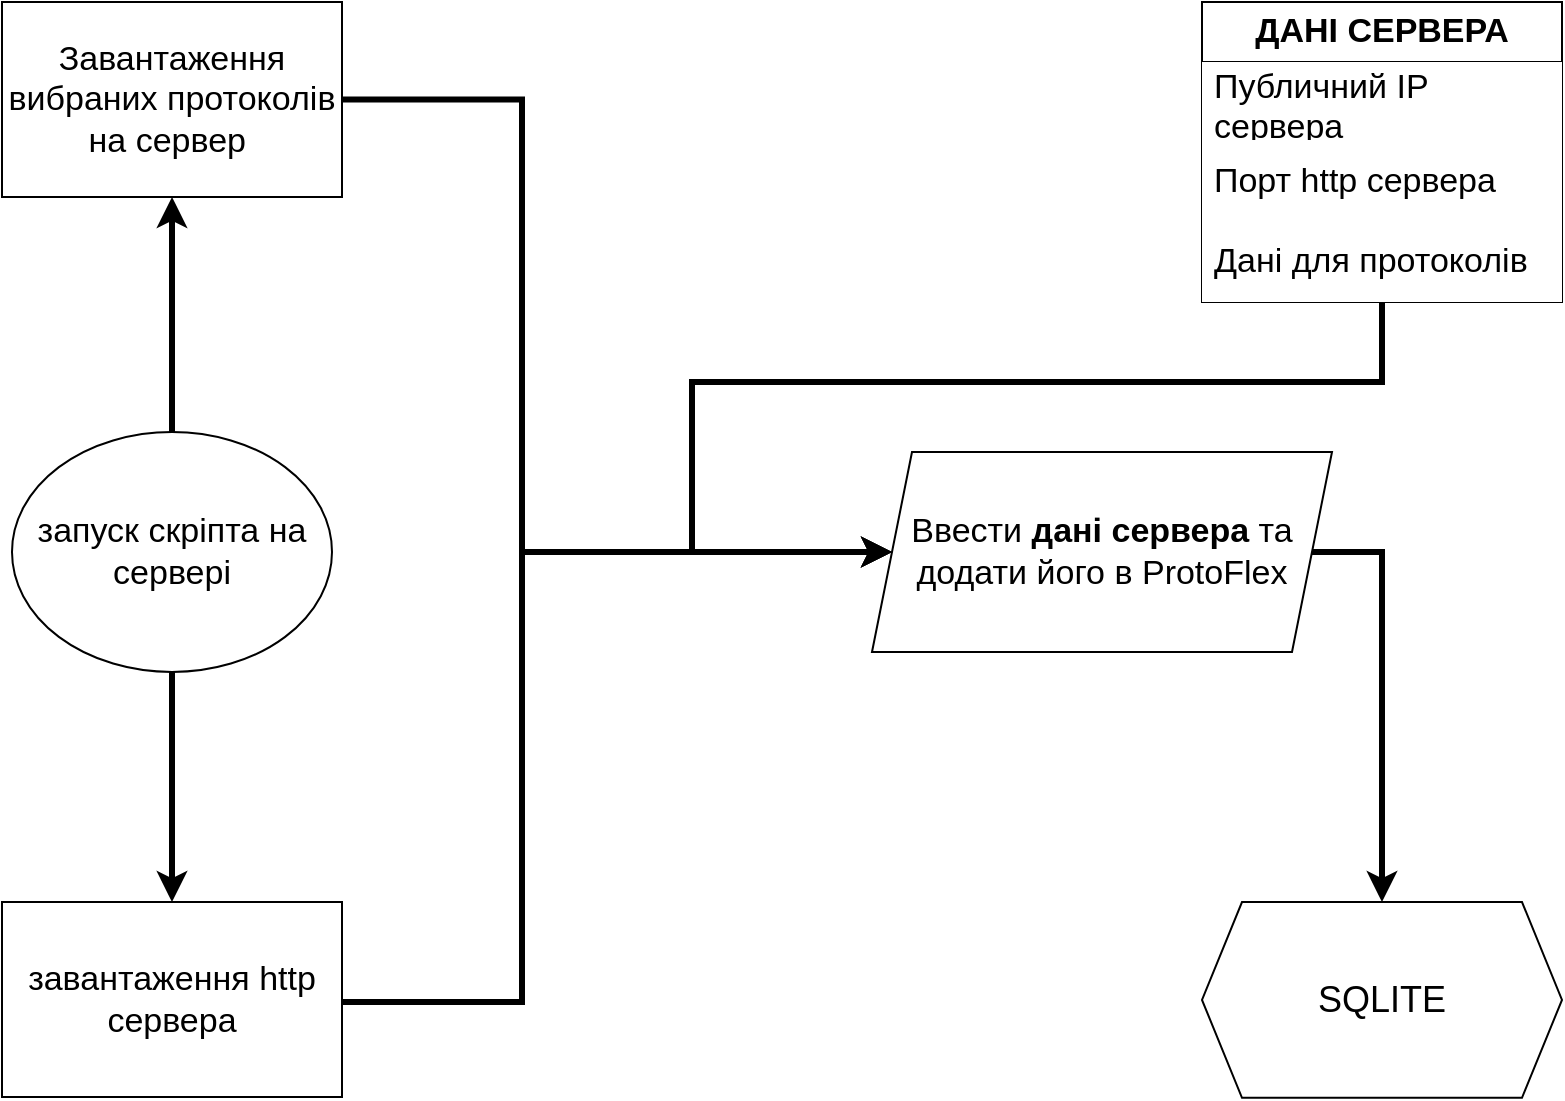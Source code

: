 <mxfile version="24.7.17">
  <diagram id="C5RBs43oDa-KdzZeNtuy" name="Page-1">
    <mxGraphModel dx="2383" dy="1447" grid="1" gridSize="10" guides="1" tooltips="1" connect="1" arrows="1" fold="1" page="1" pageScale="1" pageWidth="827" pageHeight="1169" math="0" shadow="0">
      <root>
        <mxCell id="WIyWlLk6GJQsqaUBKTNV-0" />
        <mxCell id="WIyWlLk6GJQsqaUBKTNV-1" parent="WIyWlLk6GJQsqaUBKTNV-0" />
        <mxCell id="WIyWlLk6GJQsqaUBKTNV-2" value="" style="rounded=0;html=1;jettySize=auto;orthogonalLoop=1;fontSize=11;endArrow=block;endFill=0;endSize=8;strokeWidth=1;shadow=0;labelBackgroundColor=none;edgeStyle=orthogonalEdgeStyle;" parent="WIyWlLk6GJQsqaUBKTNV-1" target="WIyWlLk6GJQsqaUBKTNV-6" edge="1">
          <mxGeometry relative="1" as="geometry">
            <mxPoint x="130" y="230" as="sourcePoint" />
          </mxGeometry>
        </mxCell>
        <mxCell id="WIyWlLk6GJQsqaUBKTNV-4" value="Yes" style="rounded=0;html=1;jettySize=auto;orthogonalLoop=1;fontSize=11;endArrow=block;endFill=0;endSize=8;strokeWidth=1;shadow=0;labelBackgroundColor=none;edgeStyle=orthogonalEdgeStyle;" parent="WIyWlLk6GJQsqaUBKTNV-1" target="WIyWlLk6GJQsqaUBKTNV-10" edge="1">
          <mxGeometry y="20" relative="1" as="geometry">
            <mxPoint as="offset" />
            <mxPoint x="130" y="340" as="sourcePoint" />
          </mxGeometry>
        </mxCell>
        <mxCell id="WIyWlLk6GJQsqaUBKTNV-5" value="No" style="edgeStyle=orthogonalEdgeStyle;rounded=0;html=1;jettySize=auto;orthogonalLoop=1;fontSize=11;endArrow=block;endFill=0;endSize=8;strokeWidth=1;shadow=0;labelBackgroundColor=none;" parent="WIyWlLk6GJQsqaUBKTNV-1" source="WIyWlLk6GJQsqaUBKTNV-6" edge="1">
          <mxGeometry y="10" relative="1" as="geometry">
            <mxPoint as="offset" />
            <mxPoint x="380" y="230" as="targetPoint" />
          </mxGeometry>
        </mxCell>
        <mxCell id="WIyWlLk6GJQsqaUBKTNV-8" value="No" style="rounded=0;html=1;jettySize=auto;orthogonalLoop=1;fontSize=11;endArrow=block;endFill=0;endSize=8;strokeWidth=1;shadow=0;labelBackgroundColor=none;edgeStyle=orthogonalEdgeStyle;" parent="WIyWlLk6GJQsqaUBKTNV-1" source="WIyWlLk6GJQsqaUBKTNV-10" edge="1">
          <mxGeometry x="0.333" y="20" relative="1" as="geometry">
            <mxPoint as="offset" />
            <mxPoint x="380" y="530" as="targetPoint" />
          </mxGeometry>
        </mxCell>
        <mxCell id="WIyWlLk6GJQsqaUBKTNV-9" value="Yes" style="edgeStyle=orthogonalEdgeStyle;rounded=0;html=1;jettySize=auto;orthogonalLoop=1;fontSize=11;endArrow=block;endFill=0;endSize=8;strokeWidth=1;shadow=0;labelBackgroundColor=none;" parent="WIyWlLk6GJQsqaUBKTNV-1" source="WIyWlLk6GJQsqaUBKTNV-10" edge="1">
          <mxGeometry y="10" relative="1" as="geometry">
            <mxPoint as="offset" />
            <mxPoint x="380" y="350" as="targetPoint" />
          </mxGeometry>
        </mxCell>
        <mxCell id="-u9BxznaIXvUn5xGjTWD-64" style="edgeStyle=orthogonalEdgeStyle;rounded=0;orthogonalLoop=1;jettySize=auto;html=1;entryX=0.5;entryY=1;entryDx=0;entryDy=0;exitX=0.5;exitY=0;exitDx=0;exitDy=0;targetPerimeterSpacing=7;jumpStyle=arc;jumpSize=10;strokeWidth=3;" edge="1" parent="WIyWlLk6GJQsqaUBKTNV-1" source="-u9BxznaIXvUn5xGjTWD-65" target="-u9BxznaIXvUn5xGjTWD-67">
          <mxGeometry relative="1" as="geometry" />
        </mxCell>
        <mxCell id="-u9BxznaIXvUn5xGjTWD-65" value="&lt;font style=&quot;font-size: 17px;&quot;&gt;запуск скріпта на сервері&lt;/font&gt;" style="ellipse;whiteSpace=wrap;html=1;" vertex="1" parent="WIyWlLk6GJQsqaUBKTNV-1">
          <mxGeometry x="40" y="425" width="160" height="120" as="geometry" />
        </mxCell>
        <mxCell id="-u9BxznaIXvUn5xGjTWD-66" style="edgeStyle=orthogonalEdgeStyle;rounded=0;orthogonalLoop=1;jettySize=auto;html=1;entryX=0;entryY=0.5;entryDx=0;entryDy=0;exitX=1;exitY=0.5;exitDx=0;exitDy=0;strokeWidth=3;" edge="1" parent="WIyWlLk6GJQsqaUBKTNV-1" source="-u9BxznaIXvUn5xGjTWD-67" target="-u9BxznaIXvUn5xGjTWD-72">
          <mxGeometry relative="1" as="geometry">
            <Array as="points">
              <mxPoint x="295" y="259" />
              <mxPoint x="295" y="485" />
            </Array>
          </mxGeometry>
        </mxCell>
        <mxCell id="-u9BxznaIXvUn5xGjTWD-67" value="&lt;font style=&quot;font-size: 17px;&quot;&gt;Завантаження вибраних протоколів на сервер&amp;nbsp;&lt;/font&gt;" style="whiteSpace=wrap;html=1;" vertex="1" parent="WIyWlLk6GJQsqaUBKTNV-1">
          <mxGeometry x="35" y="210" width="170" height="97.5" as="geometry" />
        </mxCell>
        <mxCell id="-u9BxznaIXvUn5xGjTWD-68" style="edgeStyle=orthogonalEdgeStyle;rounded=0;orthogonalLoop=1;jettySize=auto;html=1;exitX=0.5;exitY=1;exitDx=0;exitDy=0;entryX=0.5;entryY=0;entryDx=0;entryDy=0;strokeWidth=3;" edge="1" parent="WIyWlLk6GJQsqaUBKTNV-1" source="-u9BxznaIXvUn5xGjTWD-65" target="-u9BxznaIXvUn5xGjTWD-70">
          <mxGeometry relative="1" as="geometry">
            <mxPoint x="110" y="823" as="sourcePoint" />
            <mxPoint x="120" y="630" as="targetPoint" />
          </mxGeometry>
        </mxCell>
        <mxCell id="-u9BxznaIXvUn5xGjTWD-69" style="edgeStyle=orthogonalEdgeStyle;rounded=0;orthogonalLoop=1;jettySize=auto;html=1;exitX=1;exitY=0.5;exitDx=0;exitDy=0;entryX=0;entryY=0.5;entryDx=0;entryDy=0;strokeWidth=3;" edge="1" parent="WIyWlLk6GJQsqaUBKTNV-1" source="-u9BxznaIXvUn5xGjTWD-70" target="-u9BxznaIXvUn5xGjTWD-72">
          <mxGeometry relative="1" as="geometry">
            <Array as="points">
              <mxPoint x="205" y="710" />
              <mxPoint x="295" y="710" />
              <mxPoint x="295" y="485" />
            </Array>
          </mxGeometry>
        </mxCell>
        <mxCell id="-u9BxznaIXvUn5xGjTWD-70" value="&lt;font style=&quot;font-size: 17px;&quot;&gt;завантаження http сервера&lt;/font&gt;" style="whiteSpace=wrap;html=1;" vertex="1" parent="WIyWlLk6GJQsqaUBKTNV-1">
          <mxGeometry x="35" y="660" width="170" height="97.5" as="geometry" />
        </mxCell>
        <mxCell id="-u9BxznaIXvUn5xGjTWD-71" style="edgeStyle=orthogonalEdgeStyle;rounded=0;orthogonalLoop=1;jettySize=auto;html=1;strokeWidth=3;" edge="1" parent="WIyWlLk6GJQsqaUBKTNV-1" source="-u9BxznaIXvUn5xGjTWD-72" target="-u9BxznaIXvUn5xGjTWD-78">
          <mxGeometry relative="1" as="geometry">
            <mxPoint x="760.0" y="610" as="targetPoint" />
            <Array as="points">
              <mxPoint x="725" y="485" />
            </Array>
          </mxGeometry>
        </mxCell>
        <mxCell id="-u9BxznaIXvUn5xGjTWD-72" value="&lt;font style=&quot;font-size: 17px;&quot;&gt;Ввести &lt;b style=&quot;&quot;&gt;дані сервера&lt;/b&gt; та додати його в ProtoFlex&lt;/font&gt;" style="shape=parallelogram;perimeter=parallelogramPerimeter;whiteSpace=wrap;html=1;fixedSize=1;" vertex="1" parent="WIyWlLk6GJQsqaUBKTNV-1">
          <mxGeometry x="470" y="435" width="230" height="100" as="geometry" />
        </mxCell>
        <mxCell id="-u9BxznaIXvUn5xGjTWD-73" style="edgeStyle=orthogonalEdgeStyle;rounded=0;orthogonalLoop=1;jettySize=auto;html=1;exitX=0.5;exitY=1;exitDx=0;exitDy=0;entryX=0;entryY=0.5;entryDx=0;entryDy=0;strokeWidth=3;" edge="1" parent="WIyWlLk6GJQsqaUBKTNV-1" source="-u9BxznaIXvUn5xGjTWD-74" target="-u9BxznaIXvUn5xGjTWD-72">
          <mxGeometry relative="1" as="geometry">
            <Array as="points">
              <mxPoint x="725" y="400" />
              <mxPoint x="380" y="400" />
              <mxPoint x="380" y="485" />
            </Array>
          </mxGeometry>
        </mxCell>
        <mxCell id="-u9BxznaIXvUn5xGjTWD-74" value="&lt;font style=&quot;font-size: 17px;&quot;&gt;&lt;b&gt;ДАНІ СЕРВЕРА&lt;/b&gt;&lt;/font&gt;" style="swimlane;fontStyle=0;childLayout=stackLayout;horizontal=1;startSize=30;horizontalStack=0;resizeParent=1;resizeParentMax=0;resizeLast=0;collapsible=1;marginBottom=0;whiteSpace=wrap;html=1;gradientColor=none;fillColor=default;" vertex="1" parent="WIyWlLk6GJQsqaUBKTNV-1">
          <mxGeometry x="635" y="210" width="180" height="150" as="geometry" />
        </mxCell>
        <mxCell id="-u9BxznaIXvUn5xGjTWD-75" value="&lt;font style=&quot;font-size: 17px;&quot;&gt;Публичний IP сервера&lt;/font&gt;" style="text;strokeColor=none;fillColor=default;align=left;verticalAlign=middle;spacingLeft=4;spacingRight=4;overflow=hidden;points=[[0,0.5],[1,0.5]];portConstraint=eastwest;rotatable=0;whiteSpace=wrap;html=1;" vertex="1" parent="-u9BxznaIXvUn5xGjTWD-74">
          <mxGeometry y="30" width="180" height="40" as="geometry" />
        </mxCell>
        <mxCell id="-u9BxznaIXvUn5xGjTWD-76" value="&lt;font style=&quot;font-size: 17px;&quot;&gt;Порт http сервера&amp;nbsp;&lt;/font&gt;" style="text;strokeColor=none;fillColor=default;align=left;verticalAlign=middle;spacingLeft=4;spacingRight=4;overflow=hidden;points=[[0,0.5],[1,0.5]];portConstraint=eastwest;rotatable=0;whiteSpace=wrap;html=1;" vertex="1" parent="-u9BxznaIXvUn5xGjTWD-74">
          <mxGeometry y="70" width="180" height="40" as="geometry" />
        </mxCell>
        <mxCell id="-u9BxznaIXvUn5xGjTWD-77" value="&lt;font style=&quot;font-size: 17px;&quot;&gt;Дані для протоколів&lt;/font&gt;" style="text;strokeColor=none;fillColor=default;align=left;verticalAlign=middle;spacingLeft=4;spacingRight=4;overflow=hidden;points=[[0,0.5],[1,0.5]];portConstraint=eastwest;rotatable=0;whiteSpace=wrap;html=1;" vertex="1" parent="-u9BxznaIXvUn5xGjTWD-74">
          <mxGeometry y="110" width="180" height="40" as="geometry" />
        </mxCell>
        <mxCell id="-u9BxznaIXvUn5xGjTWD-78" value="&lt;font style=&quot;font-size: 18px;&quot;&gt;SQLITE&lt;/font&gt;" style="shape=hexagon;perimeter=hexagonPerimeter2;whiteSpace=wrap;html=1;fixedSize=1;" vertex="1" parent="WIyWlLk6GJQsqaUBKTNV-1">
          <mxGeometry x="635" y="660" width="180" height="97.88" as="geometry" />
        </mxCell>
      </root>
    </mxGraphModel>
  </diagram>
</mxfile>
